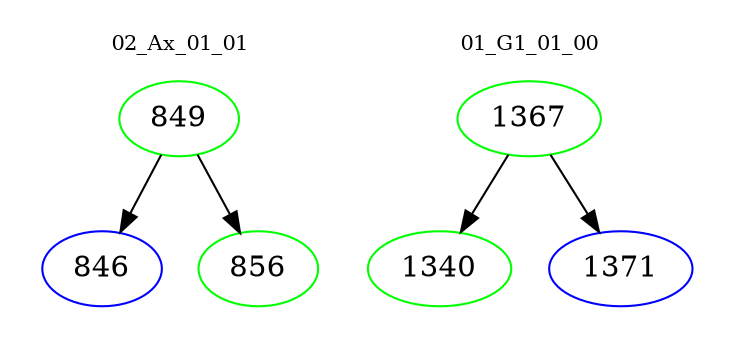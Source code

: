 digraph{
subgraph cluster_0 {
color = white
label = "02_Ax_01_01";
fontsize=10;
T0_849 [label="849", color="green"]
T0_849 -> T0_846 [color="black"]
T0_846 [label="846", color="blue"]
T0_849 -> T0_856 [color="black"]
T0_856 [label="856", color="green"]
}
subgraph cluster_1 {
color = white
label = "01_G1_01_00";
fontsize=10;
T1_1367 [label="1367", color="green"]
T1_1367 -> T1_1340 [color="black"]
T1_1340 [label="1340", color="green"]
T1_1367 -> T1_1371 [color="black"]
T1_1371 [label="1371", color="blue"]
}
}
